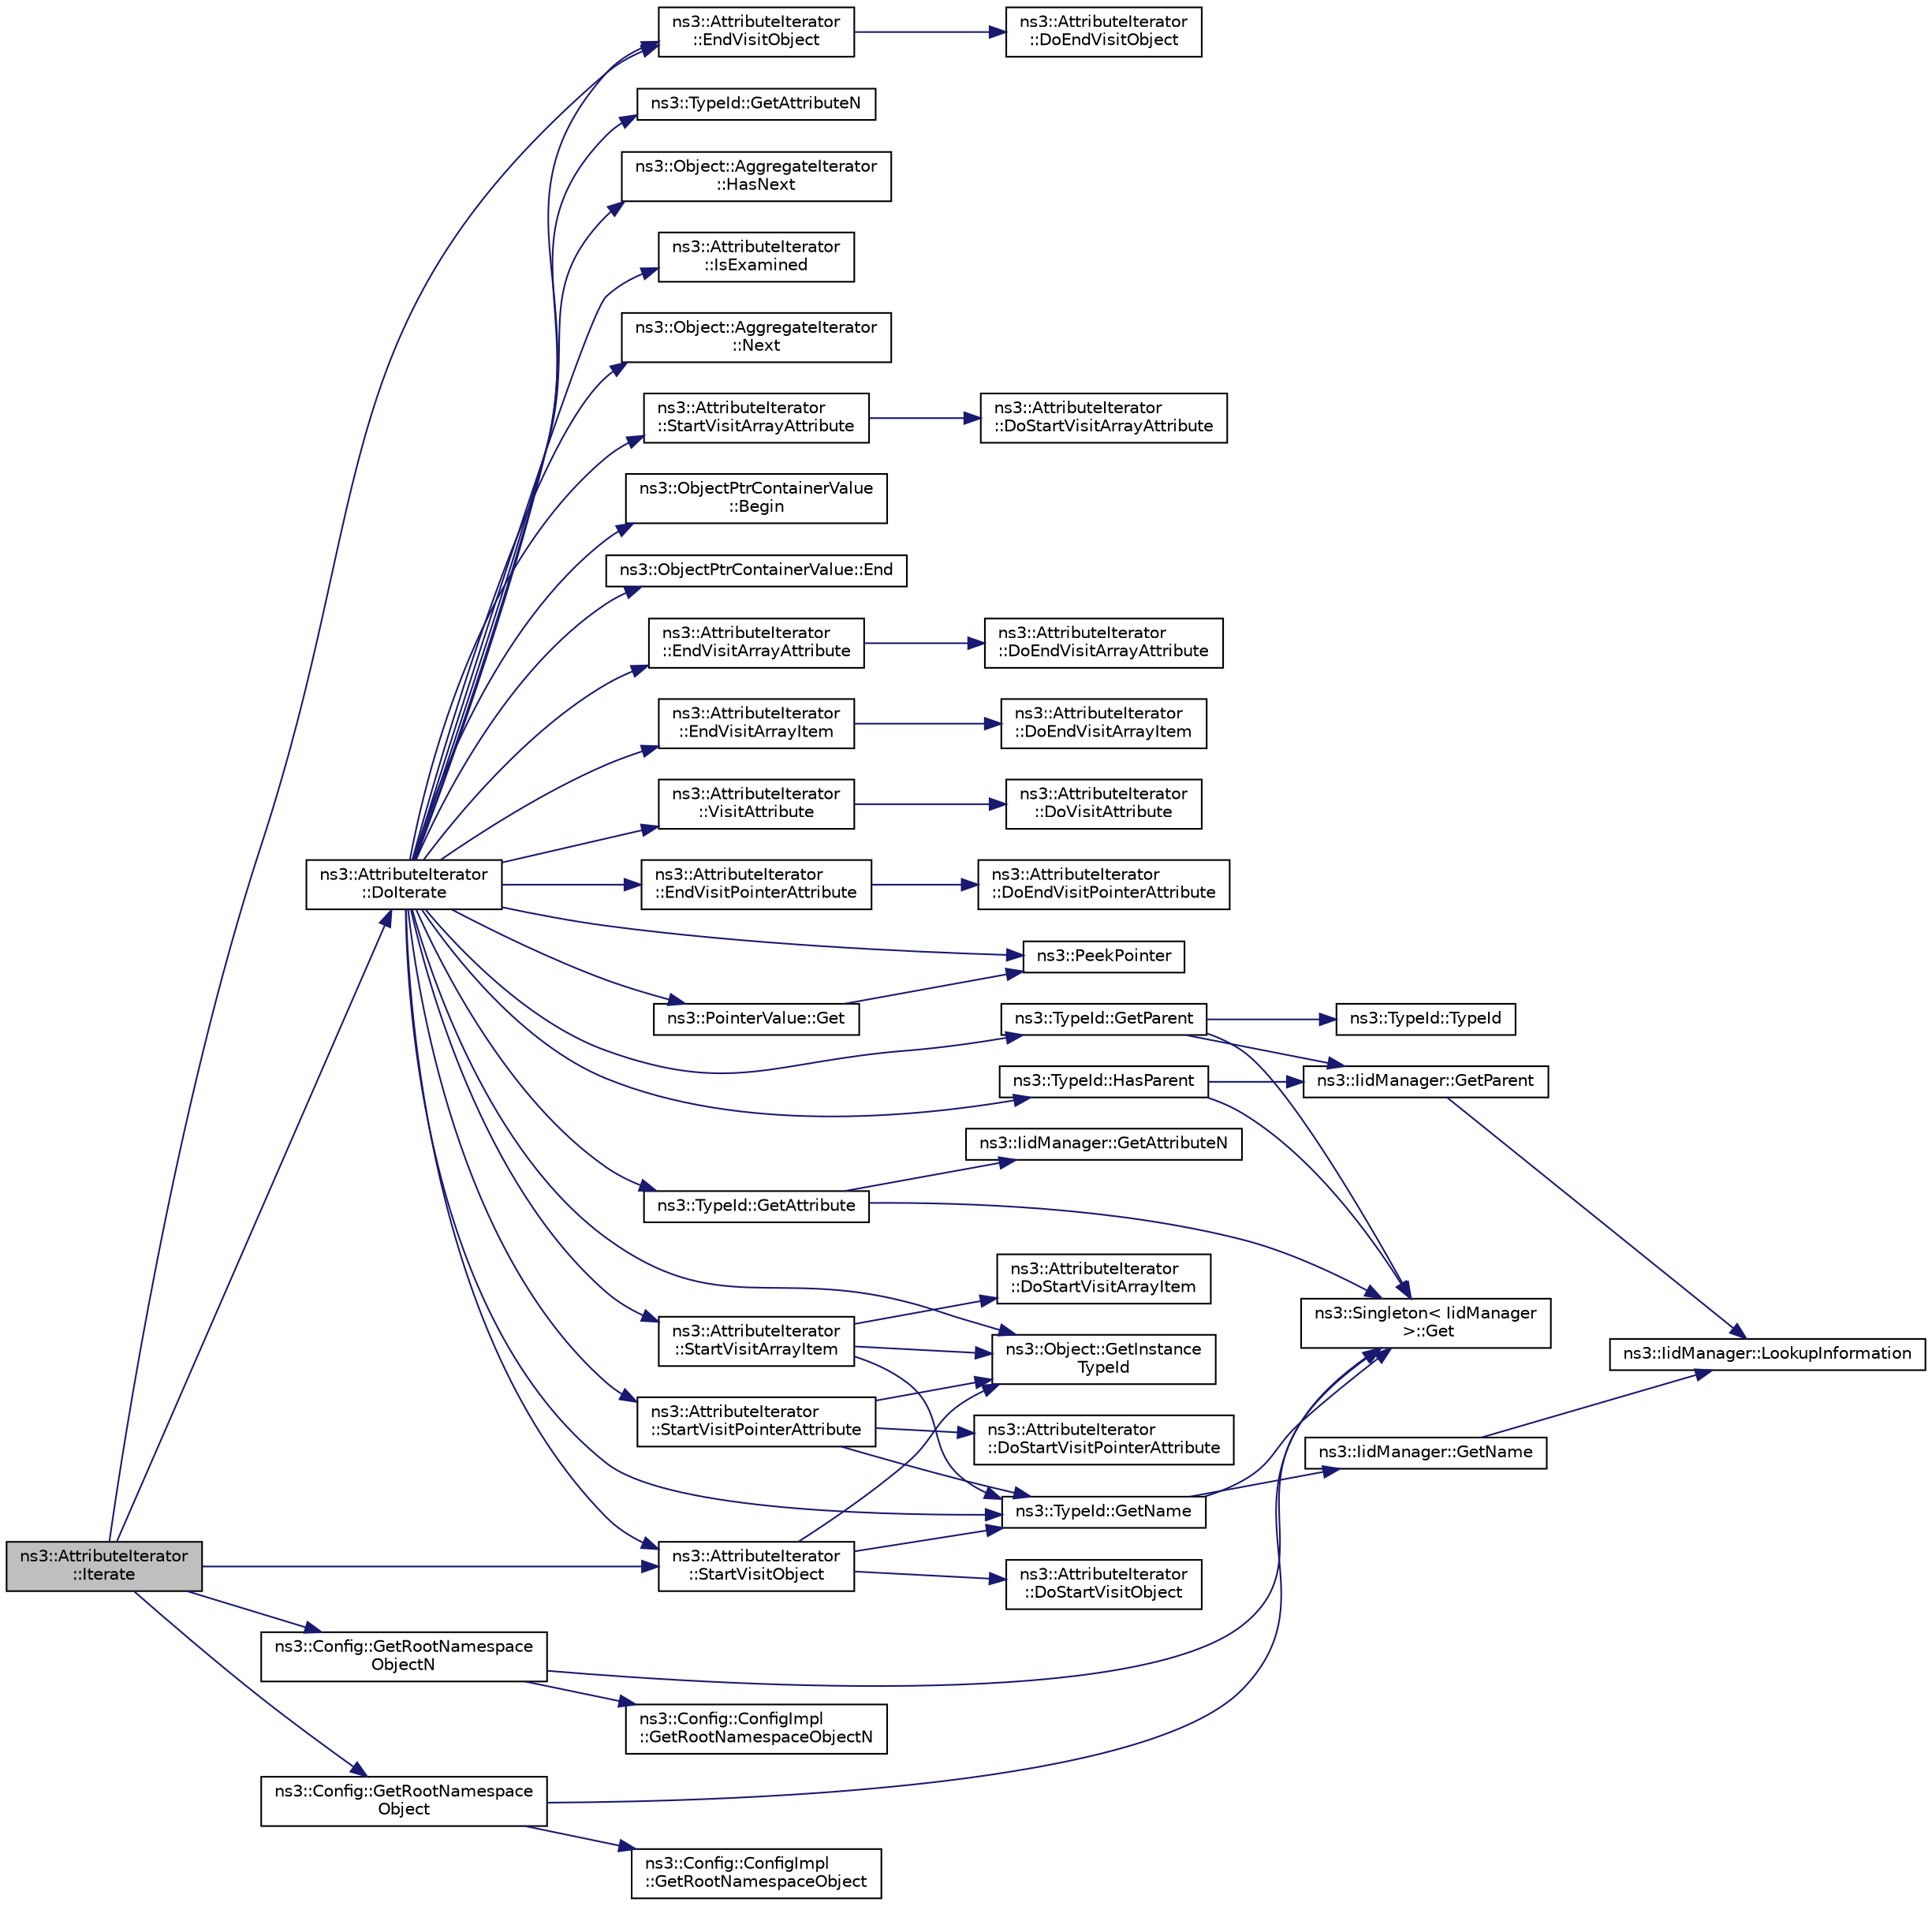 digraph "ns3::AttributeIterator::Iterate"
{
 // LATEX_PDF_SIZE
  edge [fontname="Helvetica",fontsize="10",labelfontname="Helvetica",labelfontsize="10"];
  node [fontname="Helvetica",fontsize="10",shape=record];
  rankdir="LR";
  Node1 [label="ns3::AttributeIterator\l::Iterate",height=0.2,width=0.4,color="black", fillcolor="grey75", style="filled", fontcolor="black",tooltip="Start the process of iterating all objects from the root namespace object."];
  Node1 -> Node2 [color="midnightblue",fontsize="10",style="solid",fontname="Helvetica"];
  Node2 [label="ns3::AttributeIterator\l::DoIterate",height=0.2,width=0.4,color="black", fillcolor="white", style="filled",URL="$classns3_1_1_attribute_iterator.html#a01259d50f232e21c9c605547e26b34bb",tooltip="Perform the iteration."];
  Node2 -> Node3 [color="midnightblue",fontsize="10",style="solid",fontname="Helvetica"];
  Node3 [label="ns3::ObjectPtrContainerValue\l::Begin",height=0.2,width=0.4,color="black", fillcolor="white", style="filled",URL="$classns3_1_1_object_ptr_container_value.html#a7157aeab3639a83454098ed83a6ca355",tooltip="Get an iterator to the first Object."];
  Node2 -> Node4 [color="midnightblue",fontsize="10",style="solid",fontname="Helvetica"];
  Node4 [label="ns3::ObjectPtrContainerValue::End",height=0.2,width=0.4,color="black", fillcolor="white", style="filled",URL="$classns3_1_1_object_ptr_container_value.html#acd3f90d1ff364038d27dff53a286797d",tooltip="Get an iterator to the past-the-end Object."];
  Node2 -> Node5 [color="midnightblue",fontsize="10",style="solid",fontname="Helvetica"];
  Node5 [label="ns3::AttributeIterator\l::EndVisitArrayAttribute",height=0.2,width=0.4,color="black", fillcolor="white", style="filled",URL="$classns3_1_1_attribute_iterator.html#a7fa62d06b3f83411f250091217f253de",tooltip="End the visit to the attribute of type ns3::ObjectVectorValue."];
  Node5 -> Node6 [color="midnightblue",fontsize="10",style="solid",fontname="Helvetica"];
  Node6 [label="ns3::AttributeIterator\l::DoEndVisitArrayAttribute",height=0.2,width=0.4,color="black", fillcolor="white", style="filled",URL="$classns3_1_1_attribute_iterator.html#a0969a536eedefb669cd183f5a6158637",tooltip="End the visit to the attribute of type ns3::ObjectVectorValue."];
  Node2 -> Node7 [color="midnightblue",fontsize="10",style="solid",fontname="Helvetica"];
  Node7 [label="ns3::AttributeIterator\l::EndVisitArrayItem",height=0.2,width=0.4,color="black", fillcolor="white", style="filled",URL="$classns3_1_1_attribute_iterator.html#a9fe5a4891c256c2e934e0eadf0e4557a",tooltip="End the visit to the array item."];
  Node7 -> Node8 [color="midnightblue",fontsize="10",style="solid",fontname="Helvetica"];
  Node8 [label="ns3::AttributeIterator\l::DoEndVisitArrayItem",height=0.2,width=0.4,color="black", fillcolor="white", style="filled",URL="$classns3_1_1_attribute_iterator.html#a0c7b599cd2036e6eafccb2b341c7077c",tooltip="End the visit to the array item."];
  Node2 -> Node9 [color="midnightblue",fontsize="10",style="solid",fontname="Helvetica"];
  Node9 [label="ns3::AttributeIterator\l::EndVisitObject",height=0.2,width=0.4,color="black", fillcolor="white", style="filled",URL="$classns3_1_1_attribute_iterator.html#a7dce7fbd38eac6791990661c03ca1ff3",tooltip="End the visit to the object."];
  Node9 -> Node10 [color="midnightblue",fontsize="10",style="solid",fontname="Helvetica"];
  Node10 [label="ns3::AttributeIterator\l::DoEndVisitObject",height=0.2,width=0.4,color="black", fillcolor="white", style="filled",URL="$classns3_1_1_attribute_iterator.html#af0cf05d44b7fc7dce0151137f141fd5a",tooltip="This method is called to end the process of visiting the currently visited object."];
  Node2 -> Node11 [color="midnightblue",fontsize="10",style="solid",fontname="Helvetica"];
  Node11 [label="ns3::AttributeIterator\l::EndVisitPointerAttribute",height=0.2,width=0.4,color="black", fillcolor="white", style="filled",URL="$classns3_1_1_attribute_iterator.html#af9ce0540929ea6defa9bb675814760f4",tooltip="End the visit to the attribute of type ns3::PointerValue."];
  Node11 -> Node12 [color="midnightblue",fontsize="10",style="solid",fontname="Helvetica"];
  Node12 [label="ns3::AttributeIterator\l::DoEndVisitPointerAttribute",height=0.2,width=0.4,color="black", fillcolor="white", style="filled",URL="$classns3_1_1_attribute_iterator.html#a1d8887c8a7283f8c09539571809dbe65",tooltip="End the visit to the attribute of type ns3::PointerValue."];
  Node2 -> Node13 [color="midnightblue",fontsize="10",style="solid",fontname="Helvetica"];
  Node13 [label="ns3::PointerValue::Get",height=0.2,width=0.4,color="black", fillcolor="white", style="filled",URL="$classns3_1_1_pointer_value.html#a13334c3a4ada0f439bdad5190a0994c7",tooltip=" "];
  Node13 -> Node14 [color="midnightblue",fontsize="10",style="solid",fontname="Helvetica"];
  Node14 [label="ns3::PeekPointer",height=0.2,width=0.4,color="black", fillcolor="white", style="filled",URL="$namespacens3.html#af2a7557fe9afdd98d8f6f8f6e412cf5a",tooltip=" "];
  Node2 -> Node15 [color="midnightblue",fontsize="10",style="solid",fontname="Helvetica"];
  Node15 [label="ns3::TypeId::GetAttribute",height=0.2,width=0.4,color="black", fillcolor="white", style="filled",URL="$classns3_1_1_type_id.html#a796434fa73c5e54a9a86f24144d13738",tooltip="Get Attribute information by index."];
  Node15 -> Node16 [color="midnightblue",fontsize="10",style="solid",fontname="Helvetica"];
  Node16 [label="ns3::Singleton\< IidManager\l \>::Get",height=0.2,width=0.4,color="black", fillcolor="white", style="filled",URL="$classns3_1_1_singleton.html#a80a2cd3c25a27ea72add7a9f7a141ffa",tooltip="Get a pointer to the singleton instance."];
  Node15 -> Node17 [color="midnightblue",fontsize="10",style="solid",fontname="Helvetica"];
  Node17 [label="ns3::IidManager::GetAttributeN",height=0.2,width=0.4,color="black", fillcolor="white", style="filled",URL="$classns3_1_1_iid_manager.html#a5420e8cc959a9a111eb6f1519583b49b",tooltip="Get the number of attributes."];
  Node2 -> Node18 [color="midnightblue",fontsize="10",style="solid",fontname="Helvetica"];
  Node18 [label="ns3::TypeId::GetAttributeN",height=0.2,width=0.4,color="black", fillcolor="white", style="filled",URL="$classns3_1_1_type_id.html#a1245644561332f12386451406295a8d8",tooltip="Get the number of attributes."];
  Node2 -> Node19 [color="midnightblue",fontsize="10",style="solid",fontname="Helvetica"];
  Node19 [label="ns3::Object::GetInstance\lTypeId",height=0.2,width=0.4,color="black", fillcolor="white", style="filled",URL="$classns3_1_1_object.html#a9a0bc0211cfab9842e1046b5c5810e5a",tooltip="Get the most derived TypeId for this Object."];
  Node2 -> Node20 [color="midnightblue",fontsize="10",style="solid",fontname="Helvetica"];
  Node20 [label="ns3::TypeId::GetName",height=0.2,width=0.4,color="black", fillcolor="white", style="filled",URL="$classns3_1_1_type_id.html#abc4965475a579c2afdc668d7a7d58374",tooltip="Get the name."];
  Node20 -> Node16 [color="midnightblue",fontsize="10",style="solid",fontname="Helvetica"];
  Node20 -> Node21 [color="midnightblue",fontsize="10",style="solid",fontname="Helvetica"];
  Node21 [label="ns3::IidManager::GetName",height=0.2,width=0.4,color="black", fillcolor="white", style="filled",URL="$classns3_1_1_iid_manager.html#a6658aaa8120efd885e98addb76a6f1d4",tooltip="Get the name of a type id."];
  Node21 -> Node22 [color="midnightblue",fontsize="10",style="solid",fontname="Helvetica"];
  Node22 [label="ns3::IidManager::LookupInformation",height=0.2,width=0.4,color="black", fillcolor="white", style="filled",URL="$classns3_1_1_iid_manager.html#a84af06b798b21fa700469a3ac5f65f3f",tooltip="Retrieve the information record for a type."];
  Node2 -> Node23 [color="midnightblue",fontsize="10",style="solid",fontname="Helvetica"];
  Node23 [label="ns3::TypeId::GetParent",height=0.2,width=0.4,color="black", fillcolor="white", style="filled",URL="$classns3_1_1_type_id.html#ab84f81aee52154af39a8668b59c89d63",tooltip="Get the parent of this TypeId."];
  Node23 -> Node24 [color="midnightblue",fontsize="10",style="solid",fontname="Helvetica"];
  Node24 [label="ns3::TypeId::TypeId",height=0.2,width=0.4,color="black", fillcolor="white", style="filled",URL="$classns3_1_1_type_id.html#ab76e26690f1af4f1cffa6a72245e8928",tooltip="Default constructor."];
  Node23 -> Node16 [color="midnightblue",fontsize="10",style="solid",fontname="Helvetica"];
  Node23 -> Node25 [color="midnightblue",fontsize="10",style="solid",fontname="Helvetica"];
  Node25 [label="ns3::IidManager::GetParent",height=0.2,width=0.4,color="black", fillcolor="white", style="filled",URL="$classns3_1_1_iid_manager.html#a26a0cf5d08e0e9d8ad1128b77599b1f5",tooltip="Get the parent of a type id."];
  Node25 -> Node22 [color="midnightblue",fontsize="10",style="solid",fontname="Helvetica"];
  Node2 -> Node26 [color="midnightblue",fontsize="10",style="solid",fontname="Helvetica"];
  Node26 [label="ns3::Object::AggregateIterator\l::HasNext",height=0.2,width=0.4,color="black", fillcolor="white", style="filled",URL="$classns3_1_1_object_1_1_aggregate_iterator.html#ad321364d15e0dfa5c859f05e9b530d0f",tooltip="Check if there are more Aggregates to iterate over."];
  Node2 -> Node27 [color="midnightblue",fontsize="10",style="solid",fontname="Helvetica"];
  Node27 [label="ns3::TypeId::HasParent",height=0.2,width=0.4,color="black", fillcolor="white", style="filled",URL="$classns3_1_1_type_id.html#a25f587c45893d5b46298875df043c1d4",tooltip="Check if this TypeId has a parent."];
  Node27 -> Node16 [color="midnightblue",fontsize="10",style="solid",fontname="Helvetica"];
  Node27 -> Node25 [color="midnightblue",fontsize="10",style="solid",fontname="Helvetica"];
  Node2 -> Node28 [color="midnightblue",fontsize="10",style="solid",fontname="Helvetica"];
  Node28 [label="ns3::AttributeIterator\l::IsExamined",height=0.2,width=0.4,color="black", fillcolor="white", style="filled",URL="$classns3_1_1_attribute_iterator.html#a2875dc7947e54711f8529f59ee9e510e",tooltip="Check if this object has already been examined."];
  Node2 -> Node29 [color="midnightblue",fontsize="10",style="solid",fontname="Helvetica"];
  Node29 [label="ns3::Object::AggregateIterator\l::Next",height=0.2,width=0.4,color="black", fillcolor="white", style="filled",URL="$classns3_1_1_object_1_1_aggregate_iterator.html#a894f339a7c84411cb99bd2d392d175eb",tooltip="Get the next Aggregated Object."];
  Node2 -> Node14 [color="midnightblue",fontsize="10",style="solid",fontname="Helvetica"];
  Node2 -> Node30 [color="midnightblue",fontsize="10",style="solid",fontname="Helvetica"];
  Node30 [label="ns3::AttributeIterator\l::StartVisitArrayAttribute",height=0.2,width=0.4,color="black", fillcolor="white", style="filled",URL="$classns3_1_1_attribute_iterator.html#a5b850640b21a8ced46c4109be804a84a",tooltip=" "];
  Node30 -> Node31 [color="midnightblue",fontsize="10",style="solid",fontname="Helvetica"];
  Node31 [label="ns3::AttributeIterator\l::DoStartVisitArrayAttribute",height=0.2,width=0.4,color="black", fillcolor="white", style="filled",URL="$classns3_1_1_attribute_iterator.html#aee1c22a578b81f11e10342465e1ba424",tooltip=" "];
  Node2 -> Node32 [color="midnightblue",fontsize="10",style="solid",fontname="Helvetica"];
  Node32 [label="ns3::AttributeIterator\l::StartVisitArrayItem",height=0.2,width=0.4,color="black", fillcolor="white", style="filled",URL="$classns3_1_1_attribute_iterator.html#aa437c2c642c6541b01cf7abcfe92dcaf",tooltip="Start to visit the object found in the input array at the provided index."];
  Node32 -> Node33 [color="midnightblue",fontsize="10",style="solid",fontname="Helvetica"];
  Node33 [label="ns3::AttributeIterator\l::DoStartVisitArrayItem",height=0.2,width=0.4,color="black", fillcolor="white", style="filled",URL="$classns3_1_1_attribute_iterator.html#ac421482976fe8c0b4c50ec8ef926411a",tooltip="Start to visit the object found in the input array at the provided index."];
  Node32 -> Node19 [color="midnightblue",fontsize="10",style="solid",fontname="Helvetica"];
  Node32 -> Node20 [color="midnightblue",fontsize="10",style="solid",fontname="Helvetica"];
  Node2 -> Node34 [color="midnightblue",fontsize="10",style="solid",fontname="Helvetica"];
  Node34 [label="ns3::AttributeIterator\l::StartVisitObject",height=0.2,width=0.4,color="black", fillcolor="white", style="filled",URL="$classns3_1_1_attribute_iterator.html#a2702b2e4a022569d53ed28d263631d39",tooltip="Start to visit an object to visit its attributes."];
  Node34 -> Node35 [color="midnightblue",fontsize="10",style="solid",fontname="Helvetica"];
  Node35 [label="ns3::AttributeIterator\l::DoStartVisitObject",height=0.2,width=0.4,color="black", fillcolor="white", style="filled",URL="$classns3_1_1_attribute_iterator.html#ad2f91f9e3802a20e25a2c7e4dccc442d",tooltip="This method is called to start the process of visiting the input object."];
  Node34 -> Node19 [color="midnightblue",fontsize="10",style="solid",fontname="Helvetica"];
  Node34 -> Node20 [color="midnightblue",fontsize="10",style="solid",fontname="Helvetica"];
  Node2 -> Node36 [color="midnightblue",fontsize="10",style="solid",fontname="Helvetica"];
  Node36 [label="ns3::AttributeIterator\l::StartVisitPointerAttribute",height=0.2,width=0.4,color="black", fillcolor="white", style="filled",URL="$classns3_1_1_attribute_iterator.html#ae64fc62245f72c257ef7d5b8e1f8caea",tooltip="Visit the attribute of type ns3::PointerValue, with the provided name, found on the object pointed to..."];
  Node36 -> Node37 [color="midnightblue",fontsize="10",style="solid",fontname="Helvetica"];
  Node37 [label="ns3::AttributeIterator\l::DoStartVisitPointerAttribute",height=0.2,width=0.4,color="black", fillcolor="white", style="filled",URL="$classns3_1_1_attribute_iterator.html#a101dfcfe4d049b247af9bc6be2b0e76e",tooltip="Visit the attribute of type ns3::PointerValue, with the provided name, found on the object pointed to..."];
  Node36 -> Node19 [color="midnightblue",fontsize="10",style="solid",fontname="Helvetica"];
  Node36 -> Node20 [color="midnightblue",fontsize="10",style="solid",fontname="Helvetica"];
  Node2 -> Node38 [color="midnightblue",fontsize="10",style="solid",fontname="Helvetica"];
  Node38 [label="ns3::AttributeIterator\l::VisitAttribute",height=0.2,width=0.4,color="black", fillcolor="white", style="filled",URL="$classns3_1_1_attribute_iterator.html#a43d0c36078a9b5c233102bc9daf5fed3",tooltip="Visit attribute to perform a config store operation on it."];
  Node38 -> Node39 [color="midnightblue",fontsize="10",style="solid",fontname="Helvetica"];
  Node39 [label="ns3::AttributeIterator\l::DoVisitAttribute",height=0.2,width=0.4,color="black", fillcolor="white", style="filled",URL="$classns3_1_1_attribute_iterator.html#a6e4a614634b16fbdddd1d472928b5c12",tooltip="This method visits and performs a config-store action (such as saving to a text file) on the attribut..."];
  Node1 -> Node9 [color="midnightblue",fontsize="10",style="solid",fontname="Helvetica"];
  Node1 -> Node40 [color="midnightblue",fontsize="10",style="solid",fontname="Helvetica"];
  Node40 [label="ns3::Config::GetRootNamespace\lObject",height=0.2,width=0.4,color="black", fillcolor="white", style="filled",URL="$group__config.html#gac7edffbe59256f872d7f1afe7612aeac",tooltip=" "];
  Node40 -> Node16 [color="midnightblue",fontsize="10",style="solid",fontname="Helvetica"];
  Node40 -> Node41 [color="midnightblue",fontsize="10",style="solid",fontname="Helvetica"];
  Node41 [label="ns3::Config::ConfigImpl\l::GetRootNamespaceObject",height=0.2,width=0.4,color="black", fillcolor="white", style="filled",URL="$classns3_1_1_config_1_1_config_impl.html#a38c29f4cff4c432f34d86d2a11f27b2b",tooltip=" "];
  Node1 -> Node42 [color="midnightblue",fontsize="10",style="solid",fontname="Helvetica"];
  Node42 [label="ns3::Config::GetRootNamespace\lObjectN",height=0.2,width=0.4,color="black", fillcolor="white", style="filled",URL="$group__config.html#gaf03c8cb3c81368c7d42e94f1cecbf03c",tooltip=" "];
  Node42 -> Node16 [color="midnightblue",fontsize="10",style="solid",fontname="Helvetica"];
  Node42 -> Node43 [color="midnightblue",fontsize="10",style="solid",fontname="Helvetica"];
  Node43 [label="ns3::Config::ConfigImpl\l::GetRootNamespaceObjectN",height=0.2,width=0.4,color="black", fillcolor="white", style="filled",URL="$classns3_1_1_config_1_1_config_impl.html#aa18b06ab048ea1820b9b3d92264c6de3",tooltip=" "];
  Node1 -> Node34 [color="midnightblue",fontsize="10",style="solid",fontname="Helvetica"];
}
